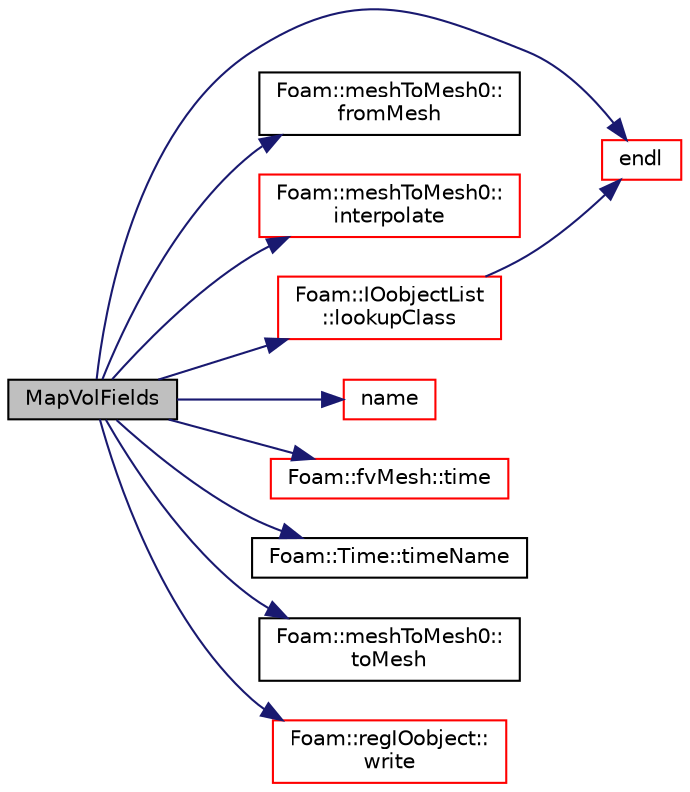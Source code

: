 digraph "MapVolFields"
{
  bgcolor="transparent";
  edge [fontname="Helvetica",fontsize="10",labelfontname="Helvetica",labelfontsize="10"];
  node [fontname="Helvetica",fontsize="10",shape=record];
  rankdir="LR";
  Node1 [label="MapVolFields",height=0.2,width=0.4,color="black", fillcolor="grey75", style="filled", fontcolor="black"];
  Node1 -> Node2 [color="midnightblue",fontsize="10",style="solid",fontname="Helvetica"];
  Node2 [label="endl",height=0.2,width=0.4,color="red",URL="$a10733.html#a2db8fe02a0d3909e9351bb4275b23ce4",tooltip="Add newline and flush stream. "];
  Node1 -> Node3 [color="midnightblue",fontsize="10",style="solid",fontname="Helvetica"];
  Node3 [label="Foam::meshToMesh0::\lfromMesh",height=0.2,width=0.4,color="black",URL="$a01476.html#a1622bcac6ad76c709ca29408e0477b1f"];
  Node1 -> Node4 [color="midnightblue",fontsize="10",style="solid",fontname="Helvetica"];
  Node4 [label="Foam::meshToMesh0::\linterpolate",height=0.2,width=0.4,color="red",URL="$a01476.html#a6fce70ab4c4920304ea62c241d81ba57",tooltip="Interpolate volume field. "];
  Node1 -> Node5 [color="midnightblue",fontsize="10",style="solid",fontname="Helvetica"];
  Node5 [label="Foam::IOobjectList\l::lookupClass",height=0.2,width=0.4,color="red",URL="$a01180.html#a6bb7ea6a3d433ef4560d7630cfc4ab3a",tooltip="Return the list for all IOobjects of a given class. "];
  Node5 -> Node2 [color="midnightblue",fontsize="10",style="solid",fontname="Helvetica"];
  Node1 -> Node6 [color="midnightblue",fontsize="10",style="solid",fontname="Helvetica"];
  Node6 [label="name",height=0.2,width=0.4,color="red",URL="$a10733.html#adcb0df2bd4953cb6bb390272d8263c3a",tooltip="Return a string representation of a complex. "];
  Node1 -> Node7 [color="midnightblue",fontsize="10",style="solid",fontname="Helvetica"];
  Node7 [label="Foam::fvMesh::time",height=0.2,width=0.4,color="red",URL="$a00876.html#a48fcf6de2789aff6b430b5fc1a05693f",tooltip="Return the top-level database. "];
  Node1 -> Node8 [color="midnightblue",fontsize="10",style="solid",fontname="Helvetica"];
  Node8 [label="Foam::Time::timeName",height=0.2,width=0.4,color="black",URL="$a02610.html#a5ae6a110de1b22323e19a46943c7f0c1",tooltip="Return time name of given scalar time. "];
  Node1 -> Node9 [color="midnightblue",fontsize="10",style="solid",fontname="Helvetica"];
  Node9 [label="Foam::meshToMesh0::\ltoMesh",height=0.2,width=0.4,color="black",URL="$a01476.html#aadca59a1859b7bee60a1d3a5110b0ad2"];
  Node1 -> Node10 [color="midnightblue",fontsize="10",style="solid",fontname="Helvetica"];
  Node10 [label="Foam::regIOobject::\lwrite",height=0.2,width=0.4,color="red",URL="$a02147.html#a6e5faa425b059eeb55cd904755791076",tooltip="Write using setting from DB. "];
}

